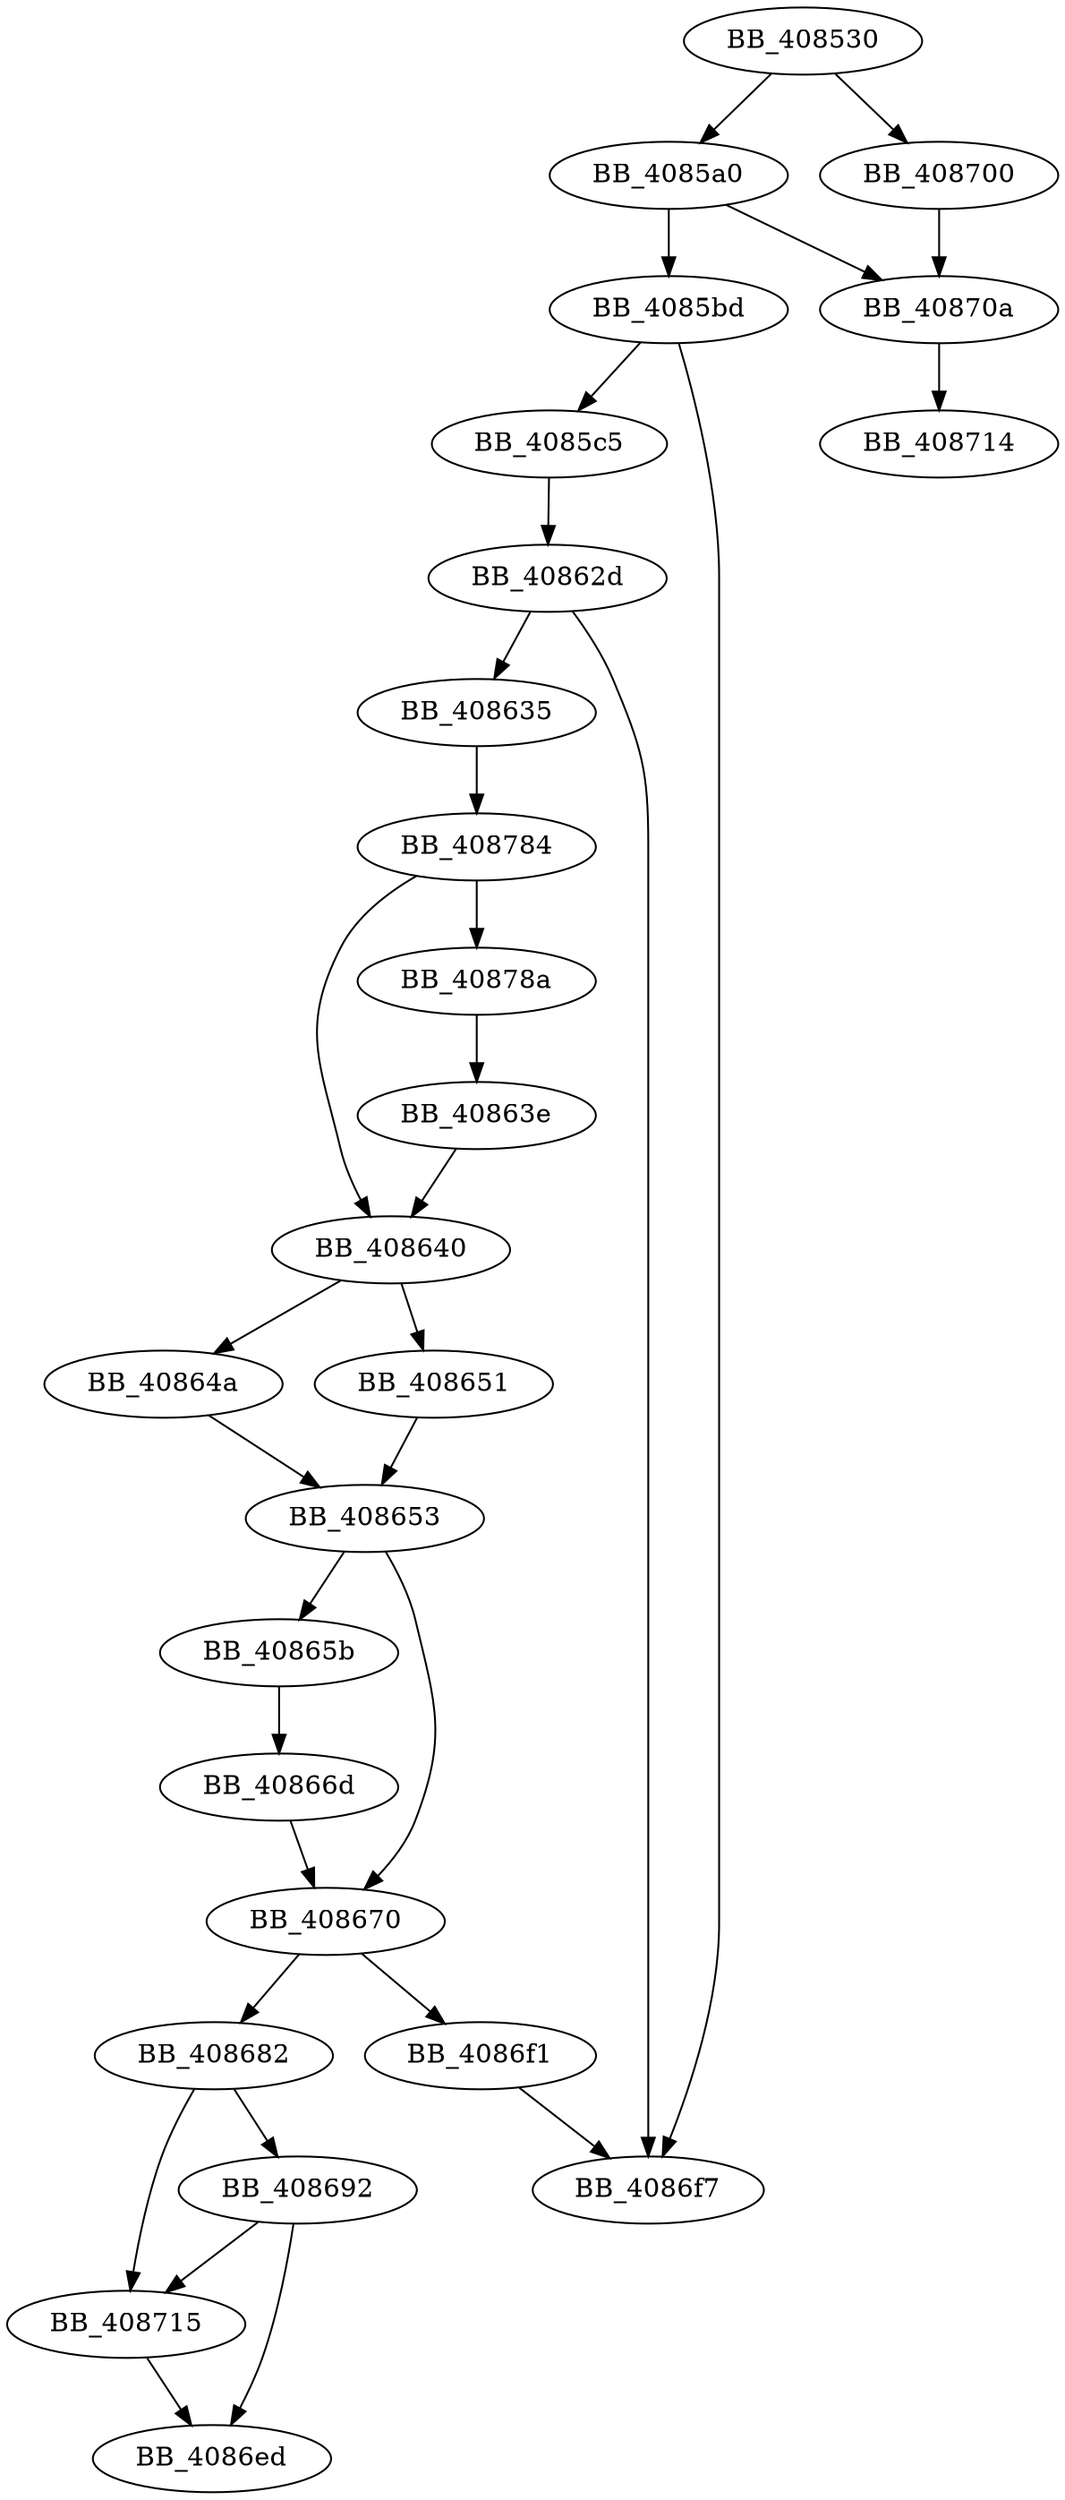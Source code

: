 DiGraph sub_408530{
BB_408530->BB_4085a0
BB_408530->BB_408700
BB_4085a0->BB_4085bd
BB_4085a0->BB_40870a
BB_4085bd->BB_4085c5
BB_4085bd->BB_4086f7
BB_4085c5->BB_40862d
BB_40862d->BB_408635
BB_40862d->BB_4086f7
BB_408635->BB_408784
BB_40863e->BB_408640
BB_408640->BB_40864a
BB_408640->BB_408651
BB_40864a->BB_408653
BB_408651->BB_408653
BB_408653->BB_40865b
BB_408653->BB_408670
BB_40865b->BB_40866d
BB_40866d->BB_408670
BB_408670->BB_408682
BB_408670->BB_4086f1
BB_408682->BB_408692
BB_408682->BB_408715
BB_408692->BB_4086ed
BB_408692->BB_408715
BB_4086f1->BB_4086f7
BB_408700->BB_40870a
BB_40870a->BB_408714
BB_408715->BB_4086ed
BB_408784->BB_408640
BB_408784->BB_40878a
BB_40878a->BB_40863e
}
